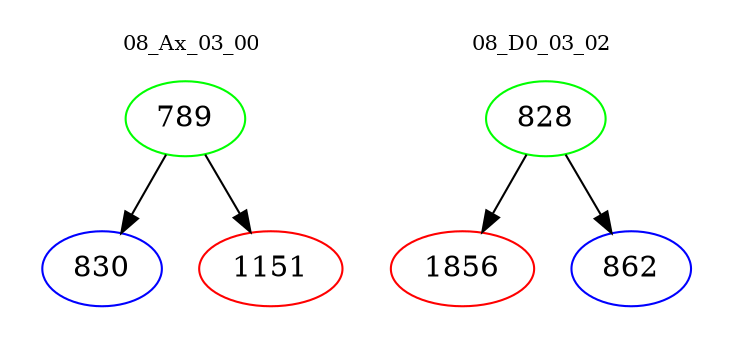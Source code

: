 digraph{
subgraph cluster_0 {
color = white
label = "08_Ax_03_00";
fontsize=10;
T0_789 [label="789", color="green"]
T0_789 -> T0_830 [color="black"]
T0_830 [label="830", color="blue"]
T0_789 -> T0_1151 [color="black"]
T0_1151 [label="1151", color="red"]
}
subgraph cluster_1 {
color = white
label = "08_D0_03_02";
fontsize=10;
T1_828 [label="828", color="green"]
T1_828 -> T1_1856 [color="black"]
T1_1856 [label="1856", color="red"]
T1_828 -> T1_862 [color="black"]
T1_862 [label="862", color="blue"]
}
}
